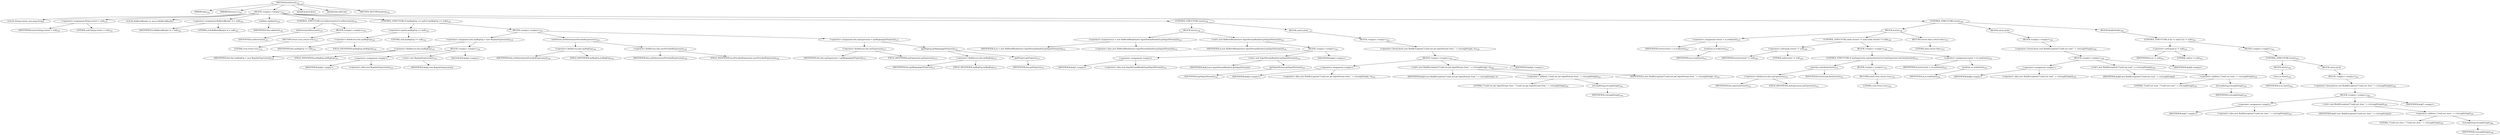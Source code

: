 digraph "isSelected" {  
"173" [label = <(METHOD,isSelected)<SUB>122</SUB>> ]
"15" [label = <(PARAM,this)<SUB>122</SUB>> ]
"174" [label = <(PARAM,Resource r)<SUB>122</SUB>> ]
"175" [label = <(BLOCK,&lt;empty&gt;,&lt;empty&gt;)<SUB>122</SUB>> ]
"176" [label = <(LOCAL,String teststr: java.lang.String)> ]
"177" [label = <(&lt;operator&gt;.assignment,String teststr = null)<SUB>123</SUB>> ]
"178" [label = <(IDENTIFIER,teststr,String teststr = null)<SUB>123</SUB>> ]
"179" [label = <(LITERAL,null,String teststr = null)<SUB>123</SUB>> ]
"18" [label = <(LOCAL,BufferedReader in: java.io.BufferedReader)> ]
"180" [label = <(&lt;operator&gt;.assignment,BufferedReader in = null)<SUB>124</SUB>> ]
"181" [label = <(IDENTIFIER,in,BufferedReader in = null)<SUB>124</SUB>> ]
"182" [label = <(LITERAL,null,BufferedReader in = null)<SUB>124</SUB>> ]
"183" [label = <(validate,validate())<SUB>128</SUB>> ]
"14" [label = <(IDENTIFIER,this,validate())<SUB>128</SUB>> ]
"184" [label = <(CONTROL_STRUCTURE,if (r.isDirectory()),if (r.isDirectory()))<SUB>130</SUB>> ]
"185" [label = <(isDirectory,isDirectory())<SUB>130</SUB>> ]
"186" [label = <(IDENTIFIER,r,isDirectory())<SUB>130</SUB>> ]
"187" [label = <(BLOCK,&lt;empty&gt;,&lt;empty&gt;)<SUB>130</SUB>> ]
"188" [label = <(RETURN,return true;,return true;)<SUB>131</SUB>> ]
"189" [label = <(LITERAL,true,return true;)<SUB>131</SUB>> ]
"190" [label = <(CONTROL_STRUCTURE,if (myRegExp == null),if (myRegExp == null))<SUB>134</SUB>> ]
"191" [label = <(&lt;operator&gt;.equals,myRegExp == null)<SUB>134</SUB>> ]
"192" [label = <(&lt;operator&gt;.fieldAccess,this.myRegExp)<SUB>134</SUB>> ]
"193" [label = <(IDENTIFIER,this,myRegExp == null)<SUB>134</SUB>> ]
"194" [label = <(FIELD_IDENTIFIER,myRegExp,myRegExp)<SUB>134</SUB>> ]
"195" [label = <(LITERAL,null,myRegExp == null)<SUB>134</SUB>> ]
"196" [label = <(BLOCK,&lt;empty&gt;,&lt;empty&gt;)<SUB>134</SUB>> ]
"197" [label = <(&lt;operator&gt;.assignment,this.myRegExp = new RegularExpression())<SUB>135</SUB>> ]
"198" [label = <(&lt;operator&gt;.fieldAccess,this.myRegExp)<SUB>135</SUB>> ]
"199" [label = <(IDENTIFIER,this,this.myRegExp = new RegularExpression())<SUB>135</SUB>> ]
"200" [label = <(FIELD_IDENTIFIER,myRegExp,myRegExp)<SUB>135</SUB>> ]
"201" [label = <(BLOCK,&lt;empty&gt;,&lt;empty&gt;)<SUB>135</SUB>> ]
"202" [label = <(&lt;operator&gt;.assignment,&lt;empty&gt;)> ]
"203" [label = <(IDENTIFIER,$obj2,&lt;empty&gt;)> ]
"204" [label = <(&lt;operator&gt;.alloc,new RegularExpression())<SUB>135</SUB>> ]
"205" [label = <(&lt;init&gt;,new RegularExpression())<SUB>135</SUB>> ]
"206" [label = <(IDENTIFIER,$obj2,new RegularExpression())> ]
"207" [label = <(IDENTIFIER,$obj2,&lt;empty&gt;)> ]
"208" [label = <(setPattern,setPattern(userProvidedExpression))<SUB>136</SUB>> ]
"209" [label = <(&lt;operator&gt;.fieldAccess,this.myRegExp)<SUB>136</SUB>> ]
"210" [label = <(IDENTIFIER,this,setPattern(userProvidedExpression))<SUB>136</SUB>> ]
"211" [label = <(FIELD_IDENTIFIER,myRegExp,myRegExp)<SUB>136</SUB>> ]
"212" [label = <(&lt;operator&gt;.fieldAccess,this.userProvidedExpression)<SUB>136</SUB>> ]
"213" [label = <(IDENTIFIER,this,setPattern(userProvidedExpression))<SUB>136</SUB>> ]
"214" [label = <(FIELD_IDENTIFIER,userProvidedExpression,userProvidedExpression)<SUB>136</SUB>> ]
"215" [label = <(&lt;operator&gt;.assignment,this.myExpression = getRegexp(getProject()))<SUB>137</SUB>> ]
"216" [label = <(&lt;operator&gt;.fieldAccess,this.myExpression)<SUB>137</SUB>> ]
"217" [label = <(IDENTIFIER,this,this.myExpression = getRegexp(getProject()))<SUB>137</SUB>> ]
"218" [label = <(FIELD_IDENTIFIER,myExpression,myExpression)<SUB>137</SUB>> ]
"219" [label = <(getRegexp,getRegexp(getProject()))<SUB>137</SUB>> ]
"220" [label = <(&lt;operator&gt;.fieldAccess,this.myRegExp)<SUB>137</SUB>> ]
"221" [label = <(IDENTIFIER,this,getRegexp(getProject()))<SUB>137</SUB>> ]
"222" [label = <(FIELD_IDENTIFIER,myRegExp,myRegExp)<SUB>137</SUB>> ]
"223" [label = <(getProject,getProject())<SUB>137</SUB>> ]
"16" [label = <(IDENTIFIER,this,getProject())<SUB>137</SUB>> ]
"224" [label = <(CONTROL_STRUCTURE,try,try)<SUB>140</SUB>> ]
"225" [label = <(BLOCK,try,try)<SUB>140</SUB>> ]
"226" [label = <(&lt;operator&gt;.assignment,in = new BufferedReader(new InputStreamReader(r.getInputStream())))<SUB>141</SUB>> ]
"227" [label = <(IDENTIFIER,in,in = new BufferedReader(new InputStreamReader(r.getInputStream())))<SUB>141</SUB>> ]
"228" [label = <(&lt;operator&gt;.alloc,new BufferedReader(new InputStreamReader(r.getInputStream())))<SUB>141</SUB>> ]
"229" [label = <(&lt;init&gt;,new BufferedReader(new InputStreamReader(r.getInputStream())))<SUB>141</SUB>> ]
"17" [label = <(IDENTIFIER,in,new BufferedReader(new InputStreamReader(r.getInputStream())))<SUB>141</SUB>> ]
"230" [label = <(BLOCK,&lt;empty&gt;,&lt;empty&gt;)<SUB>141</SUB>> ]
"231" [label = <(&lt;operator&gt;.assignment,&lt;empty&gt;)> ]
"232" [label = <(IDENTIFIER,$obj3,&lt;empty&gt;)> ]
"233" [label = <(&lt;operator&gt;.alloc,new InputStreamReader(r.getInputStream()))<SUB>141</SUB>> ]
"234" [label = <(&lt;init&gt;,new InputStreamReader(r.getInputStream()))<SUB>141</SUB>> ]
"235" [label = <(IDENTIFIER,$obj3,new InputStreamReader(r.getInputStream()))> ]
"236" [label = <(getInputStream,getInputStream())<SUB>141</SUB>> ]
"237" [label = <(IDENTIFIER,r,getInputStream())<SUB>141</SUB>> ]
"238" [label = <(IDENTIFIER,$obj3,&lt;empty&gt;)> ]
"239" [label = <(BLOCK,catch,catch)> ]
"240" [label = <(BLOCK,&lt;empty&gt;,&lt;empty&gt;)<SUB>142</SUB>> ]
"241" [label = <(&lt;operator&gt;.throw,throw new BuildException(&quot;Could not get InputStream from &quot; + r.toLongString(), e);)<SUB>143</SUB>> ]
"242" [label = <(BLOCK,&lt;empty&gt;,&lt;empty&gt;)<SUB>143</SUB>> ]
"243" [label = <(&lt;operator&gt;.assignment,&lt;empty&gt;)> ]
"244" [label = <(IDENTIFIER,$obj5,&lt;empty&gt;)> ]
"245" [label = <(&lt;operator&gt;.alloc,new BuildException(&quot;Could not get InputStream from &quot; + r.toLongString(), e))<SUB>143</SUB>> ]
"246" [label = <(&lt;init&gt;,new BuildException(&quot;Could not get InputStream from &quot; + r.toLongString(), e))<SUB>143</SUB>> ]
"247" [label = <(IDENTIFIER,$obj5,new BuildException(&quot;Could not get InputStream from &quot; + r.toLongString(), e))> ]
"248" [label = <(&lt;operator&gt;.addition,&quot;Could not get InputStream from &quot; + r.toLongString())<SUB>143</SUB>> ]
"249" [label = <(LITERAL,&quot;Could not get InputStream from &quot;,&quot;Could not get InputStream from &quot; + r.toLongString())<SUB>143</SUB>> ]
"250" [label = <(toLongString,toLongString())<SUB>144</SUB>> ]
"251" [label = <(IDENTIFIER,r,toLongString())<SUB>144</SUB>> ]
"252" [label = <(IDENTIFIER,e,new BuildException(&quot;Could not get InputStream from &quot; + r.toLongString(), e))<SUB>144</SUB>> ]
"253" [label = <(IDENTIFIER,$obj5,&lt;empty&gt;)> ]
"254" [label = <(CONTROL_STRUCTURE,try,try)<SUB>146</SUB>> ]
"255" [label = <(BLOCK,try,try)<SUB>146</SUB>> ]
"256" [label = <(&lt;operator&gt;.assignment,teststr = in.readLine())<SUB>147</SUB>> ]
"257" [label = <(IDENTIFIER,teststr,teststr = in.readLine())<SUB>147</SUB>> ]
"258" [label = <(readLine,in.readLine())<SUB>147</SUB>> ]
"259" [label = <(IDENTIFIER,in,in.readLine())<SUB>147</SUB>> ]
"260" [label = <(CONTROL_STRUCTURE,while (teststr != null),while (teststr != null))<SUB>149</SUB>> ]
"261" [label = <(&lt;operator&gt;.notEquals,teststr != null)<SUB>149</SUB>> ]
"262" [label = <(IDENTIFIER,teststr,teststr != null)<SUB>149</SUB>> ]
"263" [label = <(LITERAL,null,teststr != null)<SUB>149</SUB>> ]
"264" [label = <(BLOCK,&lt;empty&gt;,&lt;empty&gt;)<SUB>149</SUB>> ]
"265" [label = <(CONTROL_STRUCTURE,if (myExpression.matches(teststr)),if (myExpression.matches(teststr)))<SUB>151</SUB>> ]
"266" [label = <(matches,matches(teststr))<SUB>151</SUB>> ]
"267" [label = <(&lt;operator&gt;.fieldAccess,this.myExpression)<SUB>151</SUB>> ]
"268" [label = <(IDENTIFIER,this,matches(teststr))<SUB>151</SUB>> ]
"269" [label = <(FIELD_IDENTIFIER,myExpression,myExpression)<SUB>151</SUB>> ]
"270" [label = <(IDENTIFIER,teststr,matches(teststr))<SUB>151</SUB>> ]
"271" [label = <(BLOCK,&lt;empty&gt;,&lt;empty&gt;)<SUB>151</SUB>> ]
"272" [label = <(RETURN,return true;,return true;)<SUB>152</SUB>> ]
"273" [label = <(LITERAL,true,return true;)<SUB>152</SUB>> ]
"274" [label = <(&lt;operator&gt;.assignment,teststr = in.readLine())<SUB>154</SUB>> ]
"275" [label = <(IDENTIFIER,teststr,teststr = in.readLine())<SUB>154</SUB>> ]
"276" [label = <(readLine,in.readLine())<SUB>154</SUB>> ]
"277" [label = <(IDENTIFIER,in,in.readLine())<SUB>154</SUB>> ]
"278" [label = <(RETURN,return false;,return false;)<SUB>157</SUB>> ]
"279" [label = <(LITERAL,false,return false;)<SUB>157</SUB>> ]
"280" [label = <(BLOCK,catch,catch)> ]
"281" [label = <(BLOCK,&lt;empty&gt;,&lt;empty&gt;)<SUB>158</SUB>> ]
"282" [label = <(&lt;operator&gt;.throw,throw new BuildException(&quot;Could not read &quot; + r.toLongString());)<SUB>159</SUB>> ]
"283" [label = <(BLOCK,&lt;empty&gt;,&lt;empty&gt;)<SUB>159</SUB>> ]
"284" [label = <(&lt;operator&gt;.assignment,&lt;empty&gt;)> ]
"285" [label = <(IDENTIFIER,$obj6,&lt;empty&gt;)> ]
"286" [label = <(&lt;operator&gt;.alloc,new BuildException(&quot;Could not read &quot; + r.toLongString()))<SUB>159</SUB>> ]
"287" [label = <(&lt;init&gt;,new BuildException(&quot;Could not read &quot; + r.toLongString()))<SUB>159</SUB>> ]
"288" [label = <(IDENTIFIER,$obj6,new BuildException(&quot;Could not read &quot; + r.toLongString()))> ]
"289" [label = <(&lt;operator&gt;.addition,&quot;Could not read &quot; + r.toLongString())<SUB>159</SUB>> ]
"290" [label = <(LITERAL,&quot;Could not read &quot;,&quot;Could not read &quot; + r.toLongString())<SUB>159</SUB>> ]
"291" [label = <(toLongString,toLongString())<SUB>159</SUB>> ]
"292" [label = <(IDENTIFIER,r,toLongString())<SUB>159</SUB>> ]
"293" [label = <(IDENTIFIER,$obj6,&lt;empty&gt;)> ]
"294" [label = <(BLOCK,finally,finally)<SUB>160</SUB>> ]
"295" [label = <(CONTROL_STRUCTURE,if (in != null),if (in != null))<SUB>161</SUB>> ]
"296" [label = <(&lt;operator&gt;.notEquals,in != null)<SUB>161</SUB>> ]
"297" [label = <(IDENTIFIER,in,in != null)<SUB>161</SUB>> ]
"298" [label = <(LITERAL,null,in != null)<SUB>161</SUB>> ]
"299" [label = <(BLOCK,&lt;empty&gt;,&lt;empty&gt;)<SUB>161</SUB>> ]
"300" [label = <(CONTROL_STRUCTURE,try,try)<SUB>162</SUB>> ]
"301" [label = <(BLOCK,try,try)<SUB>162</SUB>> ]
"302" [label = <(close,in.close())<SUB>163</SUB>> ]
"303" [label = <(IDENTIFIER,in,in.close())<SUB>163</SUB>> ]
"304" [label = <(BLOCK,catch,catch)> ]
"305" [label = <(BLOCK,&lt;empty&gt;,&lt;empty&gt;)<SUB>164</SUB>> ]
"306" [label = <(&lt;operator&gt;.throw,throw new BuildException(&quot;Could not close &quot; + r.toLongString());)<SUB>165</SUB>> ]
"307" [label = <(BLOCK,&lt;empty&gt;,&lt;empty&gt;)<SUB>165</SUB>> ]
"308" [label = <(&lt;operator&gt;.assignment,&lt;empty&gt;)> ]
"309" [label = <(IDENTIFIER,$obj7,&lt;empty&gt;)> ]
"310" [label = <(&lt;operator&gt;.alloc,new BuildException(&quot;Could not close &quot; + r.toLongString()))<SUB>165</SUB>> ]
"311" [label = <(&lt;init&gt;,new BuildException(&quot;Could not close &quot; + r.toLongString()))<SUB>165</SUB>> ]
"312" [label = <(IDENTIFIER,$obj7,new BuildException(&quot;Could not close &quot; + r.toLongString()))> ]
"313" [label = <(&lt;operator&gt;.addition,&quot;Could not close &quot; + r.toLongString())<SUB>165</SUB>> ]
"314" [label = <(LITERAL,&quot;Could not close &quot;,&quot;Could not close &quot; + r.toLongString())<SUB>165</SUB>> ]
"315" [label = <(toLongString,toLongString())<SUB>166</SUB>> ]
"316" [label = <(IDENTIFIER,r,toLongString())<SUB>166</SUB>> ]
"317" [label = <(IDENTIFIER,$obj7,&lt;empty&gt;)> ]
"318" [label = <(MODIFIER,PUBLIC)> ]
"319" [label = <(MODIFIER,VIRTUAL)> ]
"320" [label = <(METHOD_RETURN,boolean)<SUB>122</SUB>> ]
  "173" -> "15" 
  "173" -> "174" 
  "173" -> "175" 
  "173" -> "318" 
  "173" -> "319" 
  "173" -> "320" 
  "175" -> "176" 
  "175" -> "177" 
  "175" -> "18" 
  "175" -> "180" 
  "175" -> "183" 
  "175" -> "184" 
  "175" -> "190" 
  "175" -> "224" 
  "175" -> "254" 
  "177" -> "178" 
  "177" -> "179" 
  "180" -> "181" 
  "180" -> "182" 
  "183" -> "14" 
  "184" -> "185" 
  "184" -> "187" 
  "185" -> "186" 
  "187" -> "188" 
  "188" -> "189" 
  "190" -> "191" 
  "190" -> "196" 
  "191" -> "192" 
  "191" -> "195" 
  "192" -> "193" 
  "192" -> "194" 
  "196" -> "197" 
  "196" -> "208" 
  "196" -> "215" 
  "197" -> "198" 
  "197" -> "201" 
  "198" -> "199" 
  "198" -> "200" 
  "201" -> "202" 
  "201" -> "205" 
  "201" -> "207" 
  "202" -> "203" 
  "202" -> "204" 
  "205" -> "206" 
  "208" -> "209" 
  "208" -> "212" 
  "209" -> "210" 
  "209" -> "211" 
  "212" -> "213" 
  "212" -> "214" 
  "215" -> "216" 
  "215" -> "219" 
  "216" -> "217" 
  "216" -> "218" 
  "219" -> "220" 
  "219" -> "223" 
  "220" -> "221" 
  "220" -> "222" 
  "223" -> "16" 
  "224" -> "225" 
  "224" -> "239" 
  "225" -> "226" 
  "225" -> "229" 
  "226" -> "227" 
  "226" -> "228" 
  "229" -> "17" 
  "229" -> "230" 
  "230" -> "231" 
  "230" -> "234" 
  "230" -> "238" 
  "231" -> "232" 
  "231" -> "233" 
  "234" -> "235" 
  "234" -> "236" 
  "236" -> "237" 
  "239" -> "240" 
  "240" -> "241" 
  "241" -> "242" 
  "242" -> "243" 
  "242" -> "246" 
  "242" -> "253" 
  "243" -> "244" 
  "243" -> "245" 
  "246" -> "247" 
  "246" -> "248" 
  "246" -> "252" 
  "248" -> "249" 
  "248" -> "250" 
  "250" -> "251" 
  "254" -> "255" 
  "254" -> "280" 
  "254" -> "294" 
  "255" -> "256" 
  "255" -> "260" 
  "255" -> "278" 
  "256" -> "257" 
  "256" -> "258" 
  "258" -> "259" 
  "260" -> "261" 
  "260" -> "264" 
  "261" -> "262" 
  "261" -> "263" 
  "264" -> "265" 
  "264" -> "274" 
  "265" -> "266" 
  "265" -> "271" 
  "266" -> "267" 
  "266" -> "270" 
  "267" -> "268" 
  "267" -> "269" 
  "271" -> "272" 
  "272" -> "273" 
  "274" -> "275" 
  "274" -> "276" 
  "276" -> "277" 
  "278" -> "279" 
  "280" -> "281" 
  "281" -> "282" 
  "282" -> "283" 
  "283" -> "284" 
  "283" -> "287" 
  "283" -> "293" 
  "284" -> "285" 
  "284" -> "286" 
  "287" -> "288" 
  "287" -> "289" 
  "289" -> "290" 
  "289" -> "291" 
  "291" -> "292" 
  "294" -> "295" 
  "295" -> "296" 
  "295" -> "299" 
  "296" -> "297" 
  "296" -> "298" 
  "299" -> "300" 
  "300" -> "301" 
  "300" -> "304" 
  "301" -> "302" 
  "302" -> "303" 
  "304" -> "305" 
  "305" -> "306" 
  "306" -> "307" 
  "307" -> "308" 
  "307" -> "311" 
  "307" -> "317" 
  "308" -> "309" 
  "308" -> "310" 
  "311" -> "312" 
  "311" -> "313" 
  "313" -> "314" 
  "313" -> "315" 
  "315" -> "316" 
}
